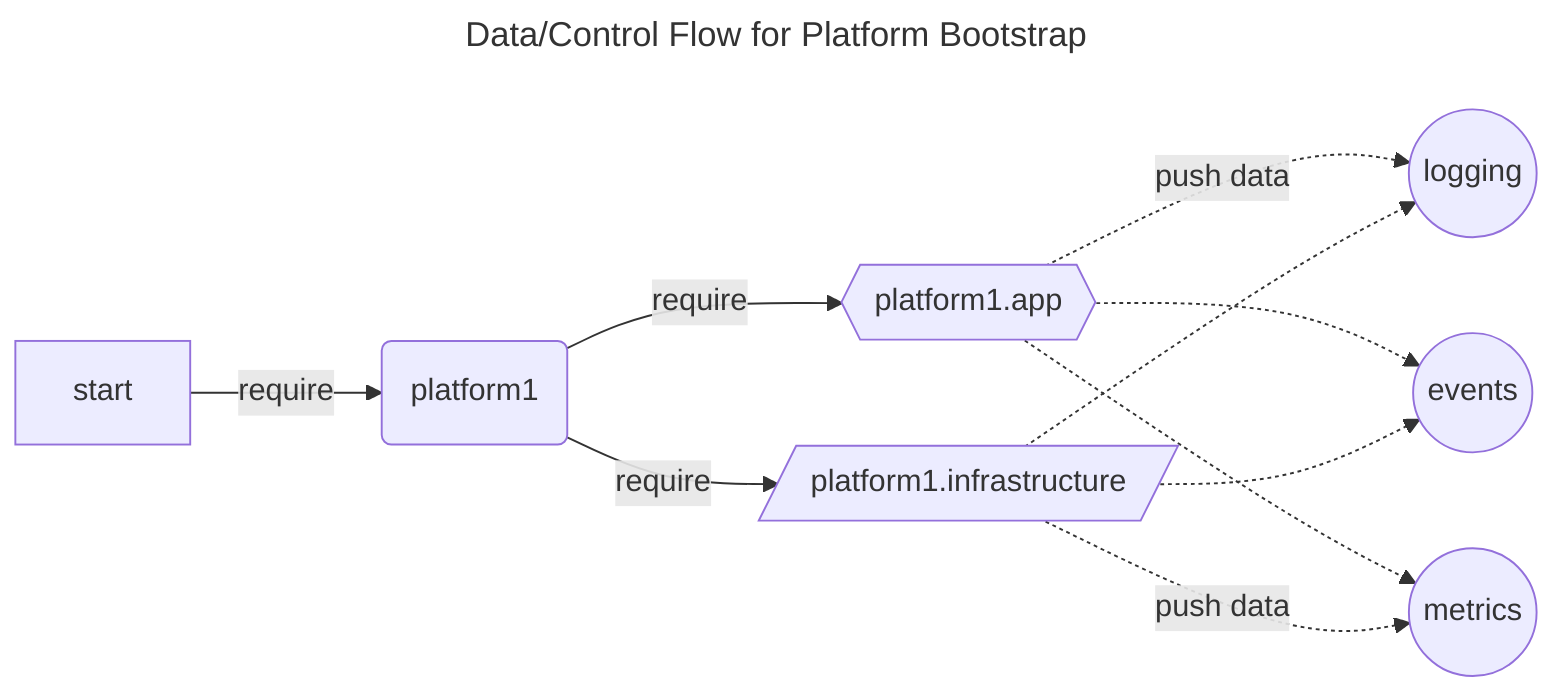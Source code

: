 ---
title: Data/Control Flow for Platform Bootstrap
---
graph LR
  M[start] -->  |require| p1(platform1) -->|require| platform1.app
  p1 -->|require| platform1.infrastructure
platform1.app{{platform1.app}} -.->|push data| logging((logging))
platform1.infrastructure[/platform1.infrastructure/] -.-> logging
platform1.app -.->events((events))
platform1.infrastructure -.-> events
platform1.app -.-> metrics((metrics))
platform1.infrastructure -.->|push data| metrics
%% style M fill:#fffee0,stroke:#333,stroke-width:4px
%% style p1 fill:#fffec8
%% style platform1.app fill:#fffdaf
%% style platform1.infrastructure fill:#fffd8d
%% style logging fill:#fdfa72
%% style metrics fill:#fdfa72
%% style events fill:#fdfa72